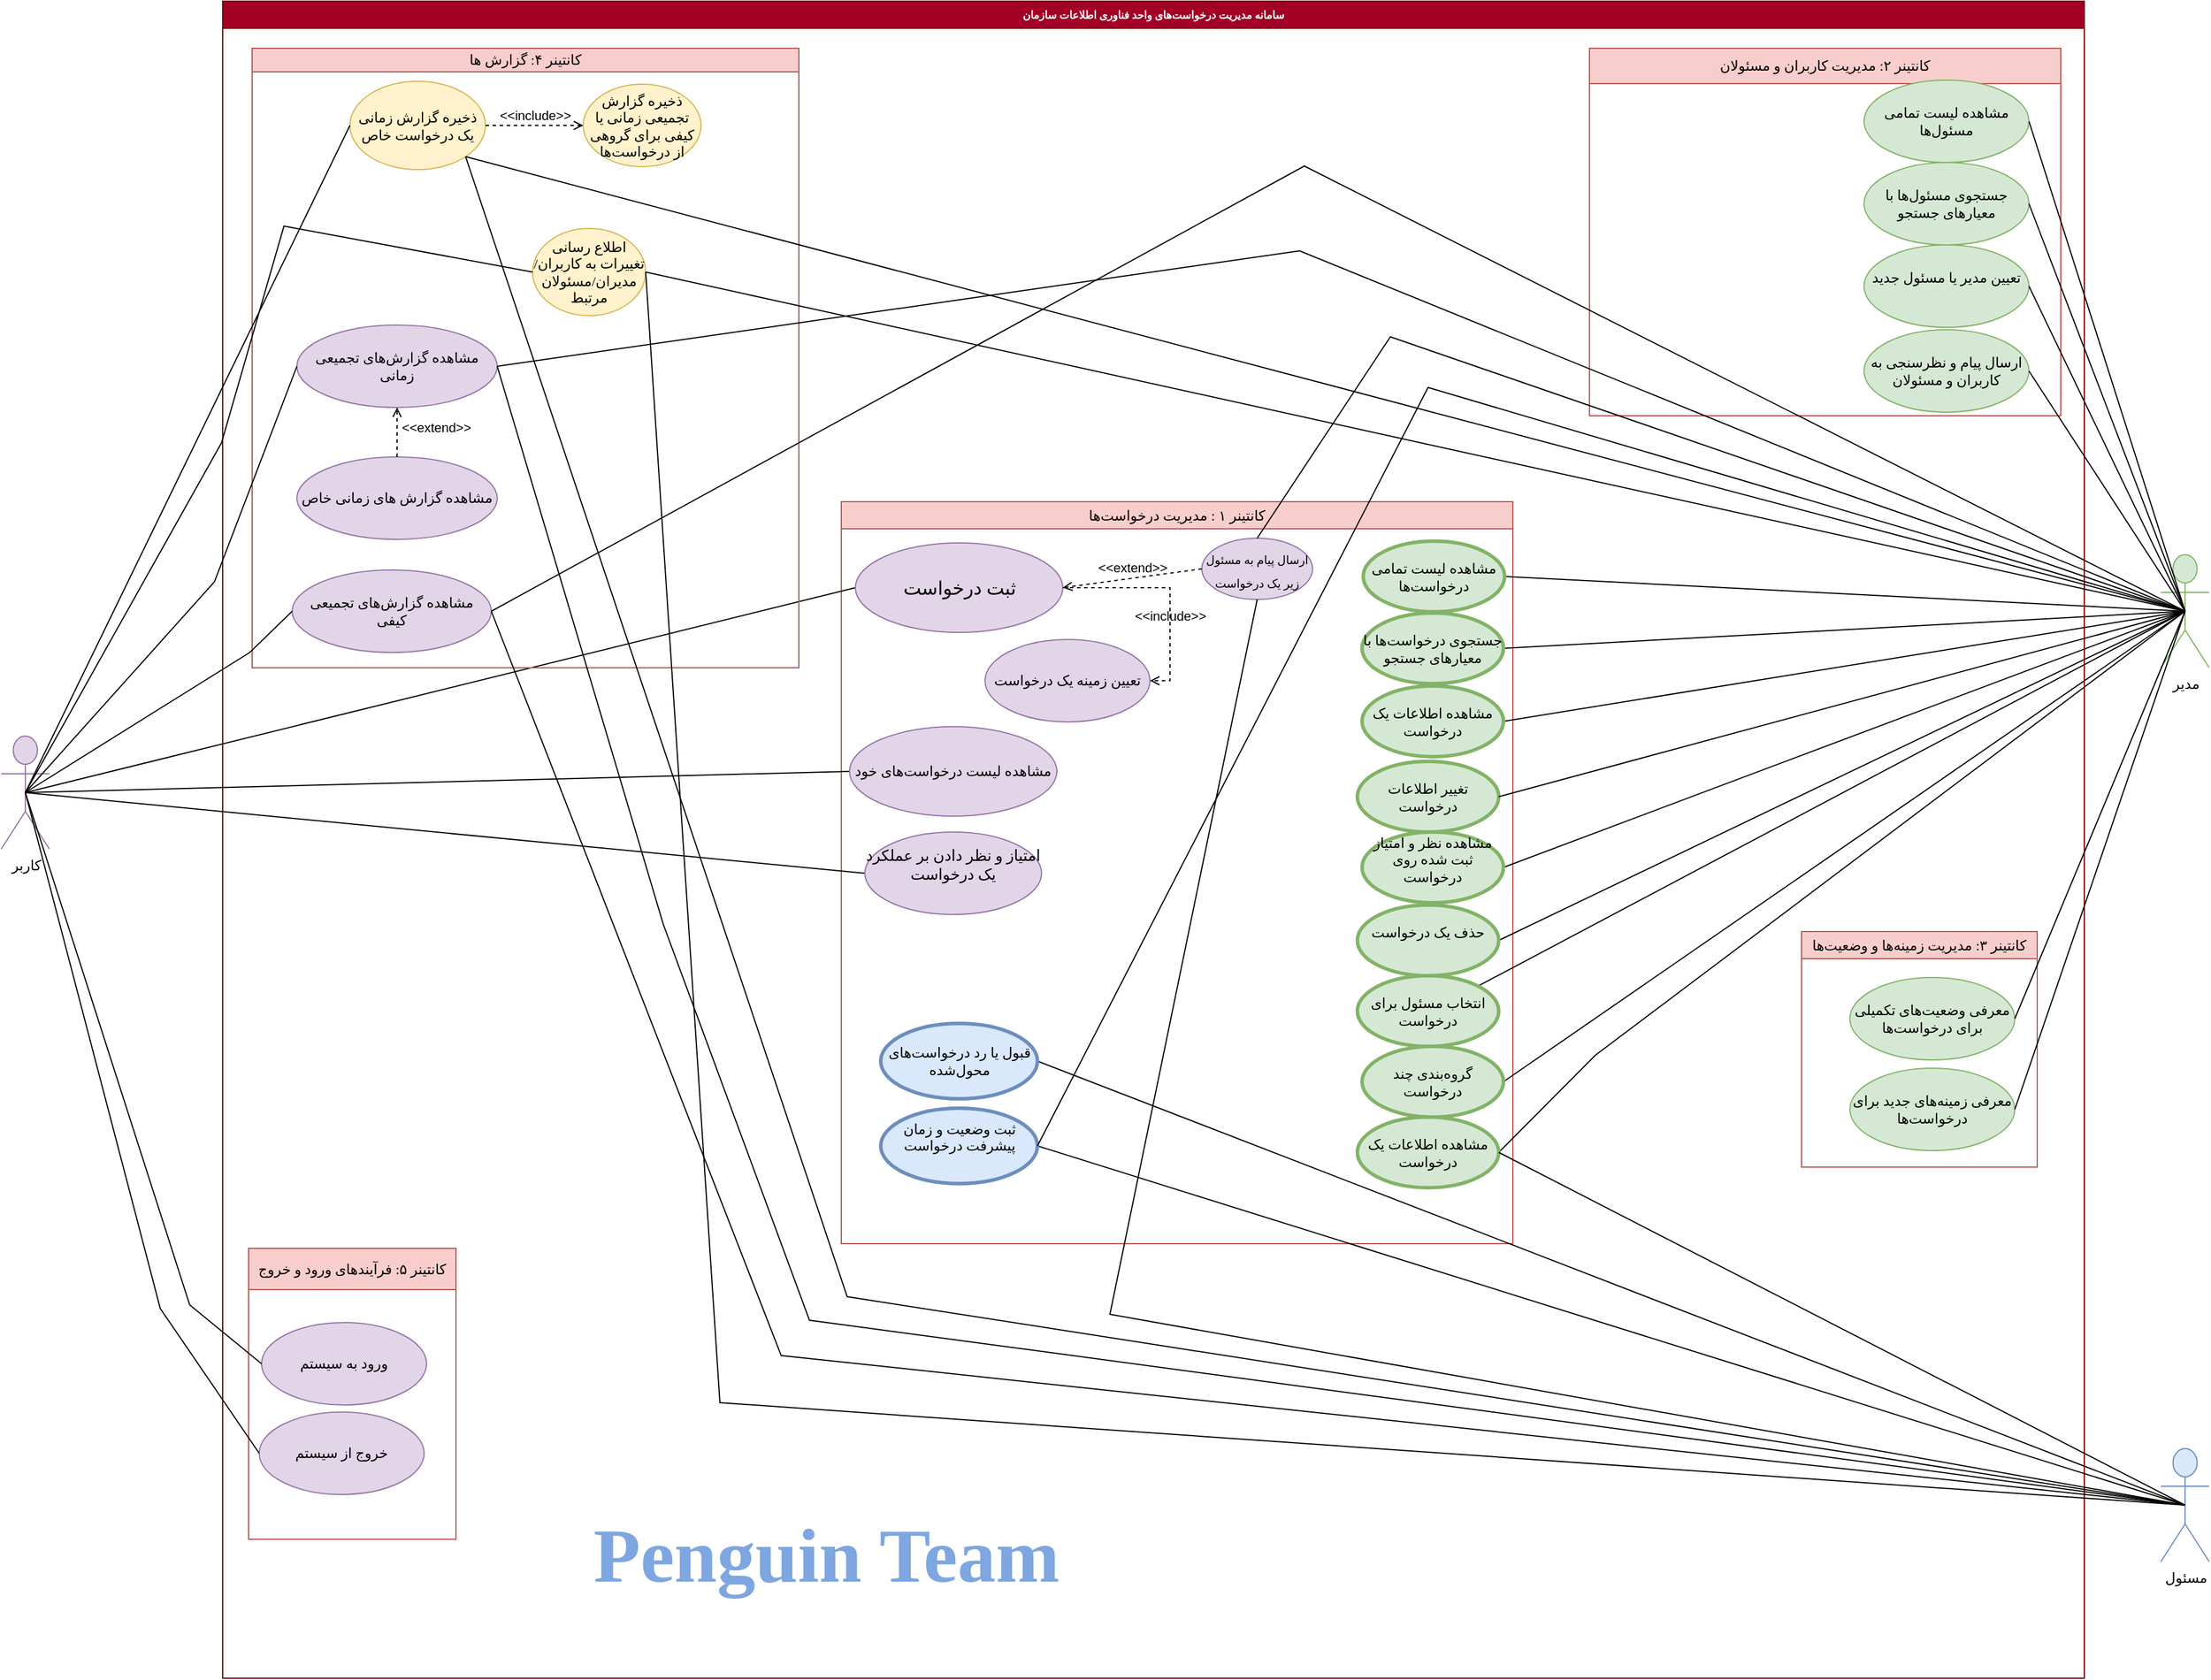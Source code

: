 <mxfile version="24.9.1">
  <diagram name="Page-1" id="YjKVMhoULXawHLazjAnC">
    <mxGraphModel dx="4349" dy="2910" grid="0" gridSize="10" guides="1" tooltips="1" connect="1" arrows="1" fold="1" page="1" pageScale="1" pageWidth="1169" pageHeight="827" background="#ffffff" math="0" shadow="0">
      <root>
        <mxCell id="0" />
        <mxCell id="1" parent="0" />
        <mxCell id="zah0DvyjTj_PatihBUiB-3" value="مدیر" style="shape=umlActor;verticalLabelPosition=bottom;verticalAlign=top;html=1;outlineConnect=0;fillColor=#d5e8d4;strokeColor=#82b366;fontFamily=Vazirmatn;fontSource=https%3A%2F%2Ffonts.googleapis.com%2Fcss%3Ffamily%3DVazirmatn;fontStyle=0" parent="1" vertex="1">
          <mxGeometry x="1532" y="-250" width="41" height="96" as="geometry" />
        </mxCell>
        <mxCell id="zah0DvyjTj_PatihBUiB-4" value="کاربر" style="shape=umlActor;verticalLabelPosition=bottom;verticalAlign=top;html=1;outlineConnect=0;fillColor=#e1d5e7;strokeColor=#9673a6;fontFamily=Vazirmatn;fontSource=https%3A%2F%2Ffonts.googleapis.com%2Fcss%3Ffamily%3DVazirmatn;fontStyle=0" parent="1" vertex="1">
          <mxGeometry x="-301" y="-96" width="41" height="96" as="geometry" />
        </mxCell>
        <mxCell id="zah0DvyjTj_PatihBUiB-5" value="مسئول" style="shape=umlActor;verticalLabelPosition=bottom;verticalAlign=top;html=1;outlineConnect=0;fillColor=#dae8fc;strokeColor=#6c8ebf;fontFamily=Vazirmatn;fontSource=https%3A%2F%2Ffonts.googleapis.com%2Fcss%3Ffamily%3DVazirmatn;fontStyle=0" parent="1" vertex="1">
          <mxGeometry x="1532" y="509" width="41" height="96" as="geometry" />
        </mxCell>
        <mxCell id="zah0DvyjTj_PatihBUiB-8" value="&lt;font data-font-src=&quot;https://fonts.googleapis.com/css?family=Vazirmatn&quot;&gt;کانتینر ۱ : مدیریت درخواست‌ها&lt;br&gt;&lt;/font&gt;" style="swimlane;whiteSpace=wrap;html=1;glass=0;fillColor=#f8cecc;strokeColor=#b85450;fontFamily=Vazirmatn;fontSource=https%3A%2F%2Ffonts.googleapis.com%2Fcss%3Ffamily%3DVazirmatn;fontStyle=0" parent="1" vertex="1">
          <mxGeometry x="412" y="-295" width="570" height="630" as="geometry" />
        </mxCell>
        <mxCell id="zah0DvyjTj_PatihBUiB-32" value="" style="edgeStyle=none;html=1;endArrow=none;verticalAlign=bottom;rounded=0;entryX=0.5;entryY=0.5;entryDx=0;entryDy=0;entryPerimeter=0;exitX=1;exitY=0.5;exitDx=0;exitDy=0;fontFamily=Vazirmatn;fontSource=https%3A%2F%2Ffonts.googleapis.com%2Fcss%3Ffamily%3DVazirmatn;fontStyle=0" parent="1" source="zah0DvyjTj_PatihBUiB-21" target="zah0DvyjTj_PatihBUiB-3" edge="1">
          <mxGeometry width="160" relative="1" as="geometry">
            <mxPoint x="972" y="-135" as="sourcePoint" />
            <mxPoint x="1112" y="-155" as="targetPoint" />
          </mxGeometry>
        </mxCell>
        <mxCell id="zah0DvyjTj_PatihBUiB-34" value="" style="edgeStyle=none;html=1;endArrow=none;verticalAlign=bottom;rounded=0;exitX=1;exitY=0.5;exitDx=0;exitDy=0;entryX=0.5;entryY=0.5;entryDx=0;entryDy=0;entryPerimeter=0;fontFamily=Vazirmatn;fontSource=https%3A%2F%2Ffonts.googleapis.com%2Fcss%3Ffamily%3DVazirmatn;fontStyle=0" parent="1" source="zah0DvyjTj_PatihBUiB-23" target="zah0DvyjTj_PatihBUiB-3" edge="1">
          <mxGeometry width="160" relative="1" as="geometry">
            <mxPoint x="942" y="14.41" as="sourcePoint" />
            <mxPoint x="1082" y="14" as="targetPoint" />
          </mxGeometry>
        </mxCell>
        <mxCell id="zah0DvyjTj_PatihBUiB-35" value="" style="edgeStyle=none;html=1;endArrow=none;verticalAlign=bottom;rounded=0;entryX=0.5;entryY=0.5;entryDx=0;entryDy=0;entryPerimeter=0;exitX=1;exitY=0;exitDx=0;exitDy=0;fontFamily=Vazirmatn;fontSource=https%3A%2F%2Ffonts.googleapis.com%2Fcss%3Ffamily%3DVazirmatn;fontStyle=0" parent="1" source="zah0DvyjTj_PatihBUiB-18" target="zah0DvyjTj_PatihBUiB-3" edge="1">
          <mxGeometry width="160" relative="1" as="geometry">
            <mxPoint x="912" y="65" as="sourcePoint" />
            <mxPoint x="1072" y="65" as="targetPoint" />
          </mxGeometry>
        </mxCell>
        <mxCell id="zah0DvyjTj_PatihBUiB-36" value="" style="edgeStyle=none;html=1;endArrow=none;verticalAlign=bottom;rounded=0;exitX=0.5;exitY=0.5;exitDx=0;exitDy=0;exitPerimeter=0;entryX=0;entryY=0.5;entryDx=0;entryDy=0;fontFamily=Vazirmatn;fontSource=https%3A%2F%2Ffonts.googleapis.com%2Fcss%3Ffamily%3DVazirmatn;fontStyle=0" parent="1" source="zah0DvyjTj_PatihBUiB-4" target="zah0DvyjTj_PatihBUiB-10" edge="1">
          <mxGeometry width="160" relative="1" as="geometry">
            <mxPoint x="272" y="75" as="sourcePoint" />
            <mxPoint x="442" y="-195" as="targetPoint" />
          </mxGeometry>
        </mxCell>
        <mxCell id="zah0DvyjTj_PatihBUiB-37" value="" style="edgeStyle=none;html=1;endArrow=none;verticalAlign=bottom;rounded=0;exitX=0.5;exitY=0.5;exitDx=0;exitDy=0;exitPerimeter=0;entryX=0;entryY=0.5;entryDx=0;entryDy=0;fontFamily=Vazirmatn;fontSource=https%3A%2F%2Ffonts.googleapis.com%2Fcss%3Ffamily%3DVazirmatn;fontStyle=0" parent="1" source="zah0DvyjTj_PatihBUiB-4" target="zah0DvyjTj_PatihBUiB-15" edge="1">
          <mxGeometry width="160" relative="1" as="geometry">
            <mxPoint x="272" y="85" as="sourcePoint" />
            <mxPoint x="442" y="-115" as="targetPoint" />
          </mxGeometry>
        </mxCell>
        <mxCell id="zah0DvyjTj_PatihBUiB-41" value="" style="edgeStyle=none;html=1;endArrow=none;verticalAlign=bottom;rounded=0;entryX=0.5;entryY=0.5;entryDx=0;entryDy=0;entryPerimeter=0;fontFamily=Vazirmatn;fontSource=https%3A%2F%2Ffonts.googleapis.com%2Fcss%3Ffamily%3DVazirmatn;fontStyle=0;exitX=1;exitY=0.5;exitDx=0;exitDy=0;" parent="1" source="zah0DvyjTj_PatihBUiB-30" target="zah0DvyjTj_PatihBUiB-5" edge="1">
          <mxGeometry width="160" relative="1" as="geometry">
            <mxPoint x="922" y="325" as="sourcePoint" />
            <mxPoint x="1062" y="305" as="targetPoint" />
          </mxGeometry>
        </mxCell>
        <mxCell id="zah0DvyjTj_PatihBUiB-40" value="" style="edgeStyle=none;html=1;endArrow=none;verticalAlign=bottom;rounded=0;exitX=0.5;exitY=0.5;exitDx=0;exitDy=0;exitPerimeter=0;entryX=0;entryY=0.5;entryDx=0;entryDy=0;fontFamily=Vazirmatn;fontSource=https%3A%2F%2Ffonts.googleapis.com%2Fcss%3Ffamily%3DVazirmatn;fontStyle=0" parent="1" source="zah0DvyjTj_PatihBUiB-4" target="zah0DvyjTj_PatihBUiB-13" edge="1">
          <mxGeometry width="160" relative="1" as="geometry">
            <mxPoint x="372" y="155" as="sourcePoint" />
            <mxPoint x="532" y="155" as="targetPoint" />
          </mxGeometry>
        </mxCell>
        <mxCell id="zah0DvyjTj_PatihBUiB-43" value="" style="edgeStyle=none;html=1;endArrow=none;verticalAlign=bottom;rounded=0;exitX=1;exitY=0.5;exitDx=0;exitDy=0;entryX=0.5;entryY=0.5;entryDx=0;entryDy=0;entryPerimeter=0;fontFamily=Vazirmatn;fontSource=https%3A%2F%2Ffonts.googleapis.com%2Fcss%3Ffamily%3DVazirmatn;fontStyle=0" parent="1" source="zah0DvyjTj_PatihBUiB-25" target="zah0DvyjTj_PatihBUiB-3" edge="1">
          <mxGeometry width="160" relative="1" as="geometry">
            <mxPoint x="972" y="-245" as="sourcePoint" />
            <mxPoint x="1132" y="-245" as="targetPoint" />
          </mxGeometry>
        </mxCell>
        <mxCell id="zah0DvyjTj_PatihBUiB-44" value="" style="edgeStyle=none;html=1;endArrow=none;verticalAlign=bottom;rounded=0;entryX=0.5;entryY=0.5;entryDx=0;entryDy=0;entryPerimeter=0;exitX=1;exitY=0.5;exitDx=0;exitDy=0;fontFamily=Vazirmatn;fontSource=https%3A%2F%2Ffonts.googleapis.com%2Fcss%3Ffamily%3DVazirmatn;fontStyle=0" parent="1" source="zah0DvyjTj_PatihBUiB-19" target="zah0DvyjTj_PatihBUiB-3" edge="1">
          <mxGeometry width="160" relative="1" as="geometry">
            <mxPoint x="962" y="95" as="sourcePoint" />
            <mxPoint x="1052" y="35" as="targetPoint" />
          </mxGeometry>
        </mxCell>
        <mxCell id="zah0DvyjTj_PatihBUiB-46" value="" style="edgeStyle=none;html=1;endArrow=none;verticalAlign=bottom;rounded=0;entryX=0.5;entryY=0.5;entryDx=0;entryDy=0;entryPerimeter=0;exitX=1;exitY=0.5;exitDx=0;exitDy=0;fontFamily=Vazirmatn;fontSource=https%3A%2F%2Ffonts.googleapis.com%2Fcss%3Ffamily%3DVazirmatn;fontStyle=0" parent="1" source="zah0DvyjTj_PatihBUiB-26" target="zah0DvyjTj_PatihBUiB-3" edge="1">
          <mxGeometry width="160" relative="1" as="geometry">
            <mxPoint x="972" y="-215" as="sourcePoint" />
            <mxPoint x="1082" y="15" as="targetPoint" />
          </mxGeometry>
        </mxCell>
        <mxCell id="zah0DvyjTj_PatihBUiB-42" value="" style="edgeStyle=none;html=1;endArrow=none;verticalAlign=bottom;rounded=0;entryX=0.5;entryY=0.5;entryDx=0;entryDy=0;entryPerimeter=0;exitX=1;exitY=0.5;exitDx=0;exitDy=0;fontFamily=Vazirmatn;fontSource=https%3A%2F%2Ffonts.googleapis.com%2Fcss%3Ffamily%3DVazirmatn;fontStyle=0" parent="1" source="zah0DvyjTj_PatihBUiB-31" target="zah0DvyjTj_PatihBUiB-5" edge="1">
          <mxGeometry width="160" relative="1" as="geometry">
            <mxPoint x="922" y="255" as="sourcePoint" />
            <mxPoint x="1042" y="255.257" as="targetPoint" />
            <Array as="points" />
          </mxGeometry>
        </mxCell>
        <mxCell id="zah0DvyjTj_PatihBUiB-45" value="" style="edgeStyle=none;html=1;endArrow=none;verticalAlign=bottom;rounded=0;entryX=0.5;entryY=0.5;entryDx=0;entryDy=0;entryPerimeter=0;exitX=1;exitY=0.5;exitDx=0;exitDy=0;fontFamily=Vazirmatn;fontSource=https%3A%2F%2Ffonts.googleapis.com%2Fcss%3Ffamily%3DVazirmatn;fontStyle=0" parent="1" source="zah0DvyjTj_PatihBUiB-20" target="zah0DvyjTj_PatihBUiB-3" edge="1">
          <mxGeometry width="160" relative="1" as="geometry">
            <mxPoint x="972" y="-15" as="sourcePoint" />
            <mxPoint x="1102" y="-15" as="targetPoint" />
          </mxGeometry>
        </mxCell>
        <mxCell id="zah0DvyjTj_PatihBUiB-47" value="" style="edgeStyle=none;html=1;endArrow=none;verticalAlign=bottom;rounded=0;entryX=0.5;entryY=0.5;entryDx=0;entryDy=0;entryPerimeter=0;exitX=1;exitY=0.5;exitDx=0;exitDy=0;fontFamily=Vazirmatn;fontSource=https%3A%2F%2Ffonts.googleapis.com%2Fcss%3Ffamily%3DVazirmatn;fontStyle=0" parent="1" source="zah0DvyjTj_PatihBUiB-22" target="zah0DvyjTj_PatihBUiB-3" edge="1">
          <mxGeometry width="160" relative="1" as="geometry">
            <mxPoint x="969" y="190" as="sourcePoint" />
            <mxPoint x="1222" y="75" as="targetPoint" />
            <Array as="points">
              <mxPoint x="1052" y="175" />
            </Array>
          </mxGeometry>
        </mxCell>
        <mxCell id="zah0DvyjTj_PatihBUiB-49" value="&lt;b&gt;سامانه مدیریت درخواست‌های واحد فناوری اطلاعات سازمان&lt;br&gt;&lt;/b&gt;" style="swimlane;whiteSpace=wrap;html=1;fillColor=#a20025;strokeColor=#6F0000;swimlaneFillColor=none;fontColor=#ffffff;fontFamily=Vazirmatn;fontSource=https%3A%2F%2Ffonts.googleapis.com%2Fcss%3Ffamily%3DVazirmatn;fontStyle=0;fontSize=9;startSize=23;" parent="1" vertex="1">
          <mxGeometry x="-113" y="-720" width="1580" height="1424" as="geometry" />
        </mxCell>
        <mxCell id="zah0DvyjTj_PatihBUiB-30" value="&#xa;ثبت وضعیت و زمان پیشرفت درخواست&#xa;&#xa;" style="shape=ellipse;html=1;strokeWidth=3;fontStyle=0;whiteSpace=wrap;align=center;perimeter=ellipsePerimeter;fillColor=#dae8fc;strokeColor=#6c8ebf;fontFamily=Vazirmatn;fontSource=https%3A%2F%2Ffonts.googleapis.com%2Fcss%3Ffamily%3DVazirmatn;" parent="zah0DvyjTj_PatihBUiB-49" vertex="1">
          <mxGeometry x="558.5" y="940" width="133" height="64" as="geometry" />
        </mxCell>
        <mxCell id="zah0DvyjTj_PatihBUiB-31" value="&lt;br&gt;قبول یا رد درخواست‌های محول‌شده&lt;div&gt;&lt;br/&gt;&lt;/div&gt;" style="shape=ellipse;html=1;strokeWidth=3;fontStyle=0;whiteSpace=wrap;align=center;perimeter=ellipsePerimeter;fillColor=#dae8fc;strokeColor=#6c8ebf;fontFamily=Vazirmatn;fontSource=https%3A%2F%2Ffonts.googleapis.com%2Fcss%3Ffamily%3DVazirmatn;" parent="zah0DvyjTj_PatihBUiB-49" vertex="1">
          <mxGeometry x="558.5" y="868" width="133" height="64" as="geometry" />
        </mxCell>
        <mxCell id="zah0DvyjTj_PatihBUiB-53" value="کانتینر ۲: مدیریت کاربران و مسئولان" style="swimlane;whiteSpace=wrap;html=1;startSize=30;fillColor=#f8cecc;strokeColor=#b85450;fontFamily=Vazirmatn;fontSource=https%3A%2F%2Ffonts.googleapis.com%2Fcss%3Ffamily%3DVazirmatn;fontStyle=0" parent="zah0DvyjTj_PatihBUiB-49" vertex="1">
          <mxGeometry x="1160" y="40" width="400" height="312" as="geometry">
            <mxRectangle x="1160" y="40" width="71" height="30" as="alternateBounds" />
          </mxGeometry>
        </mxCell>
        <mxCell id="zah0DvyjTj_PatihBUiB-57" value="&lt;br&gt;مشاهده لیست تمامی مسئول‌ها&lt;div&gt;&lt;br/&gt;&lt;/div&gt;" style="ellipse;whiteSpace=wrap;html=1;fillColor=#d5e8d4;strokeColor=#82b366;fontFamily=Vazirmatn;fontSource=https%3A%2F%2Ffonts.googleapis.com%2Fcss%3Ffamily%3DVazirmatn;fontStyle=0" parent="zah0DvyjTj_PatihBUiB-53" vertex="1">
          <mxGeometry x="233" y="27" width="140" height="70" as="geometry" />
        </mxCell>
        <mxCell id="zah0DvyjTj_PatihBUiB-56" value="&lt;br&gt;جستجوی مسئول‌ها با معیارهای جستجو&lt;div&gt;&lt;br/&gt;&lt;/div&gt;" style="ellipse;whiteSpace=wrap;html=1;fillColor=#d5e8d4;strokeColor=#82b366;fontFamily=Vazirmatn;fontSource=https%3A%2F%2Ffonts.googleapis.com%2Fcss%3Ffamily%3DVazirmatn;fontStyle=0" parent="zah0DvyjTj_PatihBUiB-53" vertex="1">
          <mxGeometry x="233" y="97" width="140" height="70" as="geometry" />
        </mxCell>
        <mxCell id="zah0DvyjTj_PatihBUiB-55" value="&#xa;تعیین مدیر یا مسئول جدید&#xa;&#xa;" style="ellipse;whiteSpace=wrap;html=1;fillColor=#d5e8d4;strokeColor=#82b366;fontFamily=Vazirmatn;fontSource=https%3A%2F%2Ffonts.googleapis.com%2Fcss%3Ffamily%3DVazirmatn;fontStyle=0" parent="zah0DvyjTj_PatihBUiB-53" vertex="1">
          <mxGeometry x="233" y="167" width="140" height="70" as="geometry" />
        </mxCell>
        <mxCell id="zah0DvyjTj_PatihBUiB-54" value="&lt;br&gt;ارسال پیام و نظرسنجی به کاربران و مسئولان&lt;div&gt;&lt;br/&gt;&lt;/div&gt;" style="ellipse;whiteSpace=wrap;html=1;fillColor=#d5e8d4;strokeColor=#82b366;fontFamily=Vazirmatn;fontSource=https%3A%2F%2Ffonts.googleapis.com%2Fcss%3Ffamily%3DVazirmatn;fontStyle=0" parent="zah0DvyjTj_PatihBUiB-53" vertex="1">
          <mxGeometry x="233" y="239" width="140" height="70" as="geometry" />
        </mxCell>
        <mxCell id="zah0DvyjTj_PatihBUiB-64" value="کانتینر ۳: مدیریت زمینه‌ها و وضعیت‌ها" style="swimlane;whiteSpace=wrap;html=1;fillColor=#f8cecc;strokeColor=#b85450;fontFamily=Vazirmatn;fontSource=https%3A%2F%2Ffonts.googleapis.com%2Fcss%3Ffamily%3DVazirmatn;fontStyle=0" parent="zah0DvyjTj_PatihBUiB-49" vertex="1">
          <mxGeometry x="1340" y="790.0" width="200" height="200" as="geometry" />
        </mxCell>
        <mxCell id="zah0DvyjTj_PatihBUiB-66" value="&lt;br&gt;معرفی وضعیت‌های تکمیلی برای درخواست‌ها&lt;div&gt;&lt;br/&gt;&lt;/div&gt;" style="ellipse;whiteSpace=wrap;html=1;fillColor=#d5e8d4;strokeColor=#82b366;fontFamily=Vazirmatn;fontSource=https%3A%2F%2Ffonts.googleapis.com%2Fcss%3Ffamily%3DVazirmatn;fontStyle=0" parent="zah0DvyjTj_PatihBUiB-64" vertex="1">
          <mxGeometry x="41" y="39.0" width="140" height="70" as="geometry" />
        </mxCell>
        <mxCell id="zah0DvyjTj_PatihBUiB-65" value="&lt;br&gt;معرفی زمینه‌های جدید برای درخواست‌ها&lt;div&gt;&lt;br/&gt;&lt;/div&gt;" style="ellipse;whiteSpace=wrap;html=1;fillColor=#d5e8d4;strokeColor=#82b366;fontFamily=Vazirmatn;fontSource=https%3A%2F%2Ffonts.googleapis.com%2Fcss%3Ffamily%3DVazirmatn;fontStyle=0" parent="zah0DvyjTj_PatihBUiB-64" vertex="1">
          <mxGeometry x="41" y="116.0" width="140" height="70" as="geometry" />
        </mxCell>
        <mxCell id="zah0DvyjTj_PatihBUiB-68" value="کانتینر ۴: گزارش ها" style="swimlane;whiteSpace=wrap;html=1;fillColor=#f8cecc;strokeColor=#b85450;startSize=20;fontFamily=Vazirmatn;fontSource=https%3A%2F%2Ffonts.googleapis.com%2Fcss%3Ffamily%3DVazirmatn;fontStyle=0" parent="zah0DvyjTj_PatihBUiB-49" vertex="1">
          <mxGeometry x="25" y="40" width="464" height="526" as="geometry" />
        </mxCell>
        <mxCell id="zah0DvyjTj_PatihBUiB-71" value="&lt;font data-font-src=&quot;https://fonts.googleapis.com/css?family=Vazirmatn&quot;&gt;&lt;br&gt;ذخیره گزارش زمانی یک درخواست خاص&lt;br&gt;&lt;br&gt;&lt;/font&gt;" style="ellipse;whiteSpace=wrap;html=1;fontFamily=Vazirmatn;fontSource=https%3A%2F%2Ffonts.googleapis.com%2Fcss%3Ffamily%3DVazirmatn;fontStyle=0;fillColor=#fff2cc;strokeColor=#d6b656;" parent="zah0DvyjTj_PatihBUiB-68" vertex="1">
          <mxGeometry x="83" y="28" width="115" height="75" as="geometry" />
        </mxCell>
        <mxCell id="zah0DvyjTj_PatihBUiB-70" value="&lt;font data-font-src=&quot;https://fonts.googleapis.com/css?family=Vazirmatn&quot;&gt;&lt;br&gt;ذخیره گزارش تجمیعی زمانی یا کیفی برای گروهی از درخواست‌ها&lt;/font&gt;&lt;div&gt;&lt;font data-font-src=&quot;https://fonts.googleapis.com/css?family=Vazirmatn&quot;&gt;&lt;br&gt;&lt;/font&gt;&lt;/div&gt;" style="ellipse;whiteSpace=wrap;html=1;fontFamily=Vazirmatn;fontSource=https%3A%2F%2Ffonts.googleapis.com%2Fcss%3Ffamily%3DVazirmatn;fontStyle=0;fillColor=#fff2cc;strokeColor=#d6b656;" parent="zah0DvyjTj_PatihBUiB-68" vertex="1">
          <mxGeometry x="281" y="30.5" width="100" height="70" as="geometry" />
        </mxCell>
        <mxCell id="zah0DvyjTj_PatihBUiB-69" value="&lt;font data-font-src=&quot;https://fonts.googleapis.com/css?family=Vazirmatn&quot;&gt;&lt;br&gt;اطلاع رسانی تغییرات به کاربران/مدیران/مسئولان مرتبط&lt;/font&gt;&lt;div&gt;&lt;font data-font-src=&quot;https://fonts.googleapis.com/css?family=Vazirmatn&quot;&gt;&lt;br&gt;&lt;/font&gt;&lt;/div&gt;" style="ellipse;whiteSpace=wrap;html=1;fontFamily=Vazirmatn;fontSource=https%3A%2F%2Ffonts.googleapis.com%2Fcss%3Ffamily%3DVazirmatn;fontStyle=0;fillColor=#fff2cc;strokeColor=#d6b656;" parent="zah0DvyjTj_PatihBUiB-68" vertex="1">
          <mxGeometry x="238" y="153" width="96" height="74" as="geometry" />
        </mxCell>
        <mxCell id="zah0DvyjTj_PatihBUiB-82" value="&lt;font data-font-src=&quot;https://fonts.googleapis.com/css?family=Vazirmatn&quot;&gt;&lt;br&gt;مشاهده گزارش‌های تجمیعی زمانی&lt;br&gt;&lt;br&gt;&lt;/font&gt;" style="ellipse;whiteSpace=wrap;html=1;fillColor=#e1d5e7;strokeColor=#9673a6;fontFamily=Vazirmatn;fontSource=https%3A%2F%2Ffonts.googleapis.com%2Fcss%3Ffamily%3DVazirmatn;fontStyle=0" parent="zah0DvyjTj_PatihBUiB-68" vertex="1">
          <mxGeometry x="38" y="235" width="170" height="70" as="geometry" />
        </mxCell>
        <mxCell id="zah0DvyjTj_PatihBUiB-83" value="&lt;font data-font-src=&quot;https://fonts.googleapis.com/css?family=Vazirmatn&quot;&gt;&lt;br&gt;مشاهده گزارش‌های تجمیعی کیفی&lt;br&gt;&lt;br&gt;&lt;/font&gt;" style="ellipse;whiteSpace=wrap;html=1;fillColor=#e1d5e7;strokeColor=#9673a6;fontFamily=Vazirmatn;fontSource=https%3A%2F%2Ffonts.googleapis.com%2Fcss%3Ffamily%3DVazirmatn;fontStyle=0" parent="zah0DvyjTj_PatihBUiB-68" vertex="1">
          <mxGeometry x="34" y="443" width="169" height="70" as="geometry" />
        </mxCell>
        <mxCell id="LRsmdhUPzwPSaNVuB1P2-25" value="مشاهده گزارش های زمانی خاص" style="ellipse;whiteSpace=wrap;html=1;fillColor=#e1d5e7;strokeColor=#9673a6;fontFamily=Vazirmatn;fontSource=https%3A%2F%2Ffonts.googleapis.com%2Fcss%3Ffamily%3DVazirmatn;fontStyle=0" parent="zah0DvyjTj_PatihBUiB-68" vertex="1">
          <mxGeometry x="38" y="347" width="170" height="70" as="geometry" />
        </mxCell>
        <mxCell id="LRsmdhUPzwPSaNVuB1P2-27" value="&amp;lt;&amp;lt;extend&amp;gt;&amp;gt;" style="html=1;verticalAlign=bottom;labelBackgroundColor=none;endArrow=open;endFill=0;dashed=1;rounded=0;exitX=0.5;exitY=0;exitDx=0;exitDy=0;entryX=0.5;entryY=1;entryDx=0;entryDy=0;" parent="zah0DvyjTj_PatihBUiB-68" source="LRsmdhUPzwPSaNVuB1P2-25" target="zah0DvyjTj_PatihBUiB-82" edge="1">
          <mxGeometry x="-0.238" y="-33" width="160" relative="1" as="geometry">
            <mxPoint x="156" y="294" as="sourcePoint" />
            <mxPoint x="316" y="294" as="targetPoint" />
            <mxPoint as="offset" />
          </mxGeometry>
        </mxCell>
        <mxCell id="F8Tsj7EhNE39nNFiq52S-1" value="&amp;lt;&amp;lt;include&amp;gt;&amp;gt;" style="html=1;verticalAlign=bottom;labelBackgroundColor=none;endArrow=open;endFill=0;dashed=1;rounded=0;exitX=1;exitY=0.5;exitDx=0;exitDy=0;entryX=0;entryY=0.5;entryDx=0;entryDy=0;" edge="1" parent="zah0DvyjTj_PatihBUiB-68" source="zah0DvyjTj_PatihBUiB-71" target="zah0DvyjTj_PatihBUiB-70">
          <mxGeometry width="160" relative="1" as="geometry">
            <mxPoint x="227" y="344" as="sourcePoint" />
            <mxPoint x="387" y="344" as="targetPoint" />
          </mxGeometry>
        </mxCell>
        <mxCell id="zah0DvyjTj_PatihBUiB-87" value="&lt;font data-font-src=&quot;https://fonts.googleapis.com/css?family=Vazirmatn&quot;&gt;&lt;br&gt;کانتینر ۵: فرآیندهای ورود و خروج&lt;br&gt;&lt;br&gt;&lt;/font&gt;" style="swimlane;whiteSpace=wrap;html=1;fillColor=#f8cecc;strokeColor=#b85450;startSize=35;fontFamily=Vazirmatn;fontSource=https%3A%2F%2Ffonts.googleapis.com%2Fcss%3Ffamily%3DVazirmatn;fontStyle=0" parent="zah0DvyjTj_PatihBUiB-49" vertex="1">
          <mxGeometry x="22" y="1059" width="176" height="247" as="geometry" />
        </mxCell>
        <mxCell id="zah0DvyjTj_PatihBUiB-90" value="ورود به سیستم" style="ellipse;whiteSpace=wrap;html=1;fillColor=#e1d5e7;strokeColor=#9673a6;fontFamily=Vazirmatn;fontSource=https%3A%2F%2Ffonts.googleapis.com%2Fcss%3Ffamily%3DVazirmatn;fontStyle=0" parent="zah0DvyjTj_PatihBUiB-87" vertex="1">
          <mxGeometry x="11" y="63" width="140" height="70" as="geometry" />
        </mxCell>
        <mxCell id="zah0DvyjTj_PatihBUiB-89" value="خروج از سیستم" style="ellipse;whiteSpace=wrap;html=1;fillColor=#e1d5e7;strokeColor=#9673a6;fontFamily=Vazirmatn;fontSource=https%3A%2F%2Ffonts.googleapis.com%2Fcss%3Ffamily%3DVazirmatn;fontStyle=0" parent="zah0DvyjTj_PatihBUiB-87" vertex="1">
          <mxGeometry x="9" y="139" width="140" height="70" as="geometry" />
        </mxCell>
        <mxCell id="zah0DvyjTj_PatihBUiB-10" value="&lt;font data-font-src=&quot;https://fonts.googleapis.com/css?family=Vazirmatn&quot;&gt;ثبت درخواست&lt;/font&gt;" style="ellipse;html=1;labelBackgroundColor=none;fontSize=16;fontStyle=0;fillColor=#e1d5e7;strokeColor=#9673a6;fontFamily=Vazirmatn;fontSource=https%3A%2F%2Ffonts.googleapis.com%2Fcss%3Ffamily%3DVazirmatn;" parent="zah0DvyjTj_PatihBUiB-49" vertex="1">
          <mxGeometry x="537" y="460" width="176" height="76" as="geometry" />
        </mxCell>
        <mxCell id="zah0DvyjTj_PatihBUiB-15" value="&lt;font data-font-src=&quot;https://fonts.googleapis.com/css?family=Vazirmatn&quot;&gt;مشاهده لیست درخواست‌های خود&lt;/font&gt;" style="ellipse;whiteSpace=wrap;html=1;fontStyle=0;fillColor=#e1d5e7;strokeColor=#9673a6;fontFamily=Vazirmatn;fontSource=https%3A%2F%2Ffonts.googleapis.com%2Fcss%3Ffamily%3DVazirmatn;" parent="zah0DvyjTj_PatihBUiB-49" vertex="1">
          <mxGeometry x="532" y="616" width="176" height="76" as="geometry" />
        </mxCell>
        <mxCell id="zah0DvyjTj_PatihBUiB-13" value="&#xa;امتیاز و نظر دادن بر عملکرد یک درخواست&#xa;&#xa;" style="ellipse;whiteSpace=wrap;html=1;fontStyle=0;fontSize=13;fillColor=#e1d5e7;strokeColor=#9673a6;fontFamily=Vazirmatn;fontSource=https%3A%2F%2Ffonts.googleapis.com%2Fcss%3Ffamily%3DVazirmatn;" parent="zah0DvyjTj_PatihBUiB-49" vertex="1">
          <mxGeometry x="545" y="705.5" width="150" height="70" as="geometry" />
        </mxCell>
        <mxCell id="zah0DvyjTj_PatihBUiB-14" value="&lt;font style=&quot;font-size: 10px;&quot; data-font-src=&quot;https://fonts.googleapis.com/css?family=Vazirmatn&quot;&gt;ارسال پیام به مسئول زیر یک درخواست&lt;/font&gt;" style="ellipse;whiteSpace=wrap;html=1;fontStyle=0;fontSize=16;fillColor=#e1d5e7;strokeColor=#9673a6;fontFamily=Vazirmatn;fontSource=https%3A%2F%2Ffonts.googleapis.com%2Fcss%3Ffamily%3DVazirmatn;" parent="zah0DvyjTj_PatihBUiB-49" vertex="1">
          <mxGeometry x="831" y="456" width="94" height="52" as="geometry" />
        </mxCell>
        <mxCell id="zah0DvyjTj_PatihBUiB-27" style="edgeStyle=orthogonalEdgeStyle;rounded=0;orthogonalLoop=1;jettySize=auto;html=1;exitX=0.5;exitY=1;exitDx=0;exitDy=0;fontFamily=Vazirmatn;fontSource=https%3A%2F%2Ffonts.googleapis.com%2Fcss%3Ffamily%3DVazirmatn;fontStyle=0" parent="zah0DvyjTj_PatihBUiB-49" source="zah0DvyjTj_PatihBUiB-24" target="zah0DvyjTj_PatihBUiB-24" edge="1">
          <mxGeometry relative="1" as="geometry" />
        </mxCell>
        <mxCell id="zah0DvyjTj_PatihBUiB-25" value="&lt;br&gt;جستجوی درخواست‌ها با معیارهای جستجو&lt;div&gt;&lt;br/&gt;&lt;/div&gt;" style="shape=ellipse;html=1;strokeWidth=3;fontStyle=0;whiteSpace=wrap;align=center;perimeter=ellipsePerimeter;fillColor=#d5e8d4;strokeColor=#82b366;fontFamily=Vazirmatn;fontSource=https%3A%2F%2Ffonts.googleapis.com%2Fcss%3Ffamily%3DVazirmatn;" parent="zah0DvyjTj_PatihBUiB-49" vertex="1">
          <mxGeometry x="967" y="519.5" width="120" height="60" as="geometry" />
        </mxCell>
        <mxCell id="zah0DvyjTj_PatihBUiB-26" value="&lt;br&gt;مشاهده لیست تمامی درخواست‌ها&lt;div&gt;&lt;br/&gt;&lt;/div&gt;" style="shape=ellipse;html=1;strokeWidth=3;fontStyle=0;whiteSpace=wrap;align=center;perimeter=ellipsePerimeter;fillColor=#d5e8d4;strokeColor=#82b366;fontFamily=Vazirmatn;fontSource=https%3A%2F%2Ffonts.googleapis.com%2Fcss%3Ffamily%3DVazirmatn;" parent="zah0DvyjTj_PatihBUiB-49" vertex="1">
          <mxGeometry x="968" y="458.5" width="120" height="60" as="geometry" />
        </mxCell>
        <mxCell id="zah0DvyjTj_PatihBUiB-21" value="&lt;br&gt;مشاهده اطلاعات یک درخواست&lt;div&gt;&lt;br/&gt;&lt;/div&gt;" style="shape=ellipse;html=1;strokeWidth=3;fontStyle=0;whiteSpace=wrap;align=center;perimeter=ellipsePerimeter;fillColor=#d5e8d4;strokeColor=#82b366;fontFamily=Vazirmatn;fontSource=https%3A%2F%2Ffonts.googleapis.com%2Fcss%3Ffamily%3DVazirmatn;" parent="zah0DvyjTj_PatihBUiB-49" vertex="1">
          <mxGeometry x="967" y="581.5" width="120" height="60" as="geometry" />
        </mxCell>
        <mxCell id="zah0DvyjTj_PatihBUiB-24" value="&lt;br&gt;تغییر اطلاعات درخواست&lt;div&gt;&lt;br/&gt;&lt;/div&gt;" style="shape=ellipse;html=1;strokeWidth=3;fontStyle=0;whiteSpace=wrap;align=center;perimeter=ellipsePerimeter;fillColor=#d5e8d4;strokeColor=#82b366;fontFamily=Vazirmatn;fontSource=https%3A%2F%2Ffonts.googleapis.com%2Fcss%3Ffamily%3DVazirmatn;" parent="zah0DvyjTj_PatihBUiB-49" vertex="1">
          <mxGeometry x="963" y="645.5" width="120" height="60" as="geometry" />
        </mxCell>
        <mxCell id="zah0DvyjTj_PatihBUiB-20" value="&#xa;مشاهده نظر و امتیاز ثبت شده روی درخواست&#xa;&#xa;" style="shape=ellipse;html=1;strokeWidth=3;fontStyle=0;whiteSpace=wrap;align=center;perimeter=ellipsePerimeter;fillColor=#d5e8d4;strokeColor=#82b366;fontFamily=Vazirmatn;fontSource=https%3A%2F%2Ffonts.googleapis.com%2Fcss%3Ffamily%3DVazirmatn;" parent="zah0DvyjTj_PatihBUiB-49" vertex="1">
          <mxGeometry x="967" y="705.5" width="120" height="60" as="geometry" />
        </mxCell>
        <mxCell id="zah0DvyjTj_PatihBUiB-23" value="&#xa;حذف یک درخواست&#xa;&#xa;" style="shape=ellipse;html=1;strokeWidth=3;fontStyle=0;whiteSpace=wrap;align=center;perimeter=ellipsePerimeter;fillColor=#d5e8d4;strokeColor=#82b366;fontFamily=Vazirmatn;fontSource=https%3A%2F%2Ffonts.googleapis.com%2Fcss%3Ffamily%3DVazirmatn;" parent="zah0DvyjTj_PatihBUiB-49" vertex="1">
          <mxGeometry x="963" y="767.5" width="120" height="60" as="geometry" />
        </mxCell>
        <mxCell id="zah0DvyjTj_PatihBUiB-18" value="&lt;br&gt;انتخاب مسئول برای درخواست&lt;div&gt;&lt;br/&gt;&lt;/div&gt;" style="shape=ellipse;html=1;strokeWidth=3;fontStyle=0;whiteSpace=wrap;align=center;perimeter=ellipsePerimeter;fillColor=#d5e8d4;strokeColor=#82b366;fontFamily=Vazirmatn;fontSource=https%3A%2F%2Ffonts.googleapis.com%2Fcss%3Ffamily%3DVazirmatn;" parent="zah0DvyjTj_PatihBUiB-49" vertex="1">
          <mxGeometry x="963" y="827.5" width="120" height="60" as="geometry" />
        </mxCell>
        <mxCell id="zah0DvyjTj_PatihBUiB-19" value="&lt;br&gt;گروه‌بندی چند درخواست&lt;div&gt;&lt;br/&gt;&lt;/div&gt;" style="shape=ellipse;html=1;strokeWidth=3;fontStyle=0;whiteSpace=wrap;align=center;perimeter=ellipsePerimeter;fillColor=#d5e8d4;strokeColor=#82b366;fontFamily=Vazirmatn;fontSource=https%3A%2F%2Ffonts.googleapis.com%2Fcss%3Ffamily%3DVazirmatn;" parent="zah0DvyjTj_PatihBUiB-49" vertex="1">
          <mxGeometry x="967" y="887.5" width="120" height="60" as="geometry" />
        </mxCell>
        <mxCell id="zah0DvyjTj_PatihBUiB-22" value="&lt;br&gt;مشاهده اطلاعات یک درخواست&lt;div&gt;&lt;br/&gt;&lt;/div&gt;" style="shape=ellipse;html=1;strokeWidth=3;fontStyle=0;whiteSpace=wrap;align=center;perimeter=ellipsePerimeter;fillColor=#d5e8d4;strokeColor=#82b366;fontFamily=Vazirmatn;fontSource=https%3A%2F%2Ffonts.googleapis.com%2Fcss%3Ffamily%3DVazirmatn;" parent="zah0DvyjTj_PatihBUiB-49" vertex="1">
          <mxGeometry x="963" y="947.5" width="120" height="60" as="geometry" />
        </mxCell>
        <mxCell id="LRsmdhUPzwPSaNVuB1P2-18" value="&lt;font data-font-src=&quot;https://fonts.googleapis.com/css?family=Vazirmatin&quot;&gt;تعیین زمینه یک درخواست&lt;/font&gt;" style="ellipse;whiteSpace=wrap;html=1;fontFamily=Vazirmatn ;fontSource=https%3A%2F%2Ffonts.googleapis.com%2Fcss%3Ffamily%3DVazirmatn%2B;fillColor=#E1D5E7;strokeColor=#9673A6;" parent="zah0DvyjTj_PatihBUiB-49" vertex="1">
          <mxGeometry x="647" y="542.0" width="140" height="70" as="geometry" />
        </mxCell>
        <mxCell id="LRsmdhUPzwPSaNVuB1P2-17" value="&amp;lt;&amp;lt;include&amp;gt;&amp;gt;" style="html=1;verticalAlign=bottom;labelBackgroundColor=none;endArrow=open;endFill=0;dashed=1;rounded=0;exitX=1;exitY=0.5;exitDx=0;exitDy=0;edgeStyle=orthogonalEdgeStyle;entryX=1;entryY=0.5;entryDx=0;entryDy=0;" parent="zah0DvyjTj_PatihBUiB-49" source="zah0DvyjTj_PatihBUiB-10" target="LRsmdhUPzwPSaNVuB1P2-18" edge="1">
          <mxGeometry x="0.326" width="160" relative="1" as="geometry">
            <mxPoint x="738" y="574" as="sourcePoint" />
            <mxPoint x="898" y="574" as="targetPoint" />
            <Array as="points">
              <mxPoint x="804" y="498" />
              <mxPoint x="804" y="577" />
            </Array>
            <mxPoint as="offset" />
          </mxGeometry>
        </mxCell>
        <mxCell id="LRsmdhUPzwPSaNVuB1P2-28" value="&amp;lt;&amp;lt;extend&amp;gt;&amp;gt;" style="html=1;verticalAlign=bottom;labelBackgroundColor=none;endArrow=open;endFill=0;dashed=1;rounded=0;exitX=0;exitY=0.5;exitDx=0;exitDy=0;entryX=1;entryY=0.5;entryDx=0;entryDy=0;" parent="zah0DvyjTj_PatihBUiB-49" source="zah0DvyjTj_PatihBUiB-14" target="zah0DvyjTj_PatihBUiB-10" edge="1">
          <mxGeometry width="160" relative="1" as="geometry">
            <mxPoint x="762" y="414" as="sourcePoint" />
            <mxPoint x="922" y="414" as="targetPoint" />
          </mxGeometry>
        </mxCell>
        <mxCell id="LRsmdhUPzwPSaNVuB1P2-32" value="&lt;h1 dir=&quot;auto&quot; class=&quot;heading-element&quot; tabindex=&quot;-1&quot;&gt;&lt;font color=&quot;#7ea6e0&quot; style=&quot;font-size: 65px;&quot; data-font-src=&quot;https://fonts.googleapis.com/css?family=Vazirmatn+&quot; face=&quot;Vazirmatn&quot;&gt;Penguin Team&lt;br&gt;&lt;/font&gt;&lt;/h1&gt;" style="text;html=1;align=center;verticalAlign=middle;resizable=0;points=[];autosize=1;strokeColor=none;fillColor=none;" parent="zah0DvyjTj_PatihBUiB-49" vertex="1">
          <mxGeometry x="286" y="1258" width="452" height="122" as="geometry" />
        </mxCell>
        <mxCell id="zah0DvyjTj_PatihBUiB-59" value="" style="endArrow=none;html=1;rounded=0;entryX=0.5;entryY=0.5;entryDx=0;entryDy=0;entryPerimeter=0;exitX=1;exitY=0.5;exitDx=0;exitDy=0;fontFamily=Vazirmatn;fontSource=https%3A%2F%2Ffonts.googleapis.com%2Fcss%3Ffamily%3DVazirmatn;fontStyle=0" parent="1" source="zah0DvyjTj_PatihBUiB-55" target="zah0DvyjTj_PatihBUiB-3" edge="1">
          <mxGeometry width="50" height="50" relative="1" as="geometry">
            <mxPoint x="1422" y="-535" as="sourcePoint" />
            <mxPoint x="1472" y="-575" as="targetPoint" />
          </mxGeometry>
        </mxCell>
        <mxCell id="zah0DvyjTj_PatihBUiB-60" value="" style="endArrow=none;html=1;rounded=0;exitX=1;exitY=0.5;exitDx=0;exitDy=0;entryX=0.5;entryY=0.5;entryDx=0;entryDy=0;entryPerimeter=0;fontFamily=Vazirmatn;fontSource=https%3A%2F%2Ffonts.googleapis.com%2Fcss%3Ffamily%3DVazirmatn;fontStyle=0" parent="1" source="zah0DvyjTj_PatihBUiB-54" target="zah0DvyjTj_PatihBUiB-3" edge="1">
          <mxGeometry width="50" height="50" relative="1" as="geometry">
            <mxPoint x="1412" y="-475" as="sourcePoint" />
            <mxPoint x="1462" y="-525" as="targetPoint" />
          </mxGeometry>
        </mxCell>
        <mxCell id="zah0DvyjTj_PatihBUiB-62" value="" style="endArrow=none;html=1;rounded=0;entryX=0.5;entryY=0.5;entryDx=0;entryDy=0;entryPerimeter=0;exitX=1;exitY=0.5;exitDx=0;exitDy=0;fontFamily=Vazirmatn;fontSource=https%3A%2F%2Ffonts.googleapis.com%2Fcss%3Ffamily%3DVazirmatn;fontStyle=0" parent="1" source="zah0DvyjTj_PatihBUiB-56" target="zah0DvyjTj_PatihBUiB-3" edge="1">
          <mxGeometry width="50" height="50" relative="1" as="geometry">
            <mxPoint x="1442" y="-635" as="sourcePoint" />
            <mxPoint x="1492" y="-685" as="targetPoint" />
          </mxGeometry>
        </mxCell>
        <mxCell id="zah0DvyjTj_PatihBUiB-61" value="" style="endArrow=none;html=1;rounded=0;exitX=1;exitY=0.5;exitDx=0;exitDy=0;entryX=0.5;entryY=0.5;entryDx=0;entryDy=0;entryPerimeter=0;fontFamily=Vazirmatn;fontSource=https%3A%2F%2Ffonts.googleapis.com%2Fcss%3Ffamily%3DVazirmatn;fontStyle=0" parent="1" source="zah0DvyjTj_PatihBUiB-57" target="zah0DvyjTj_PatihBUiB-3" edge="1">
          <mxGeometry width="50" height="50" relative="1" as="geometry">
            <mxPoint x="1422" y="-575" as="sourcePoint" />
            <mxPoint x="1472" y="-625" as="targetPoint" />
          </mxGeometry>
        </mxCell>
        <mxCell id="zah0DvyjTj_PatihBUiB-58" value="" style="endArrow=none;html=1;rounded=0;exitX=0.5;exitY=0.5;exitDx=0;exitDy=0;exitPerimeter=0;entryX=1;entryY=0.5;entryDx=0;entryDy=0;fontFamily=Vazirmatn;fontSource=https%3A%2F%2Ffonts.googleapis.com%2Fcss%3Ffamily%3DVazirmatn;fontStyle=0" parent="1" source="zah0DvyjTj_PatihBUiB-3" target="zah0DvyjTj_PatihBUiB-66" edge="1">
          <mxGeometry width="50" height="50" relative="1" as="geometry">
            <mxPoint x="772" y="-405" as="sourcePoint" />
            <mxPoint x="822" y="-455" as="targetPoint" />
          </mxGeometry>
        </mxCell>
        <mxCell id="zah0DvyjTj_PatihBUiB-67" value="" style="endArrow=none;html=1;rounded=0;exitX=1;exitY=0.5;exitDx=0;exitDy=0;entryX=0.5;entryY=0.5;entryDx=0;entryDy=0;entryPerimeter=0;fontFamily=Vazirmatn;fontSource=https%3A%2F%2Ffonts.googleapis.com%2Fcss%3Ffamily%3DVazirmatn;fontStyle=0" parent="1" source="zah0DvyjTj_PatihBUiB-65" target="zah0DvyjTj_PatihBUiB-3" edge="1">
          <mxGeometry width="50" height="50" relative="1" as="geometry">
            <mxPoint x="1432" y="-265" as="sourcePoint" />
            <mxPoint x="1482" y="-315" as="targetPoint" />
          </mxGeometry>
        </mxCell>
        <mxCell id="zah0DvyjTj_PatihBUiB-84" value="" style="endArrow=none;html=1;rounded=0;entryX=0;entryY=0.5;entryDx=0;entryDy=0;exitX=0.5;exitY=0.5;exitDx=0;exitDy=0;exitPerimeter=0;fontFamily=Vazirmatn;fontSource=https%3A%2F%2Ffonts.googleapis.com%2Fcss%3Ffamily%3DVazirmatn;fontStyle=0" parent="1" source="zah0DvyjTj_PatihBUiB-4" target="zah0DvyjTj_PatihBUiB-83" edge="1">
          <mxGeometry width="50" height="50" relative="1" as="geometry">
            <mxPoint x="-230" y="-326.0" as="sourcePoint" />
            <mxPoint x="-183" y="-379" as="targetPoint" />
            <Array as="points">
              <mxPoint x="-90" y="-167" />
            </Array>
          </mxGeometry>
        </mxCell>
        <mxCell id="zah0DvyjTj_PatihBUiB-85" value="" style="endArrow=none;html=1;rounded=0;exitX=0.5;exitY=0.5;exitDx=0;exitDy=0;exitPerimeter=0;entryX=0;entryY=0.5;entryDx=0;entryDy=0;fontFamily=Vazirmatn;fontSource=https%3A%2F%2Ffonts.googleapis.com%2Fcss%3Ffamily%3DVazirmatn;fontStyle=0" parent="1" source="zah0DvyjTj_PatihBUiB-4" target="zah0DvyjTj_PatihBUiB-82" edge="1">
          <mxGeometry width="50" height="50" relative="1" as="geometry">
            <mxPoint x="-230" y="-326.0" as="sourcePoint" />
            <mxPoint x="-28" y="-290" as="targetPoint" />
            <Array as="points">
              <mxPoint x="-120" y="-227" />
            </Array>
          </mxGeometry>
        </mxCell>
        <mxCell id="zah0DvyjTj_PatihBUiB-92" value="" style="endArrow=none;html=1;rounded=0;exitX=0.5;exitY=0.5;exitDx=0;exitDy=0;exitPerimeter=0;entryX=0;entryY=0.5;entryDx=0;entryDy=0;fontFamily=Vazirmatn;fontSource=https%3A%2F%2Ffonts.googleapis.com%2Fcss%3Ffamily%3DVazirmatn;fontStyle=0" parent="1" source="zah0DvyjTj_PatihBUiB-4" target="zah0DvyjTj_PatihBUiB-90" edge="1">
          <mxGeometry width="50" height="50" relative="1" as="geometry">
            <mxPoint x="-122" y="481" as="sourcePoint" />
            <mxPoint x="-72" y="431" as="targetPoint" />
            <Array as="points">
              <mxPoint x="-141" y="387" />
            </Array>
          </mxGeometry>
        </mxCell>
        <mxCell id="zah0DvyjTj_PatihBUiB-91" value="" style="endArrow=none;html=1;rounded=0;exitX=0.5;exitY=0.5;exitDx=0;exitDy=0;exitPerimeter=0;entryX=0;entryY=0.5;entryDx=0;entryDy=0;fontFamily=Vazirmatn;fontSource=https%3A%2F%2Ffonts.googleapis.com%2Fcss%3Ffamily%3DVazirmatn;fontStyle=0" parent="1" source="zah0DvyjTj_PatihBUiB-4" target="zah0DvyjTj_PatihBUiB-89" edge="1">
          <mxGeometry width="50" height="50" relative="1" as="geometry">
            <mxPoint x="-231" y="256" as="sourcePoint" />
            <mxPoint x="-62.58" y="506.84" as="targetPoint" />
            <Array as="points">
              <mxPoint x="-166" y="390" />
            </Array>
          </mxGeometry>
        </mxCell>
        <mxCell id="02EB5d_pMIKcfFyfMRqk-3" value="" style="endArrow=none;html=1;rounded=0;exitX=1;exitY=0.5;exitDx=0;exitDy=0;entryX=0.5;entryY=0.5;entryDx=0;entryDy=0;entryPerimeter=0;fontFamily=Vazirmatn;fontSource=https%3A%2F%2Ffonts.googleapis.com%2Fcss%3Ffamily%3DVazirmatn;fontStyle=0" parent="1" source="zah0DvyjTj_PatihBUiB-24" target="zah0DvyjTj_PatihBUiB-3" edge="1">
          <mxGeometry width="50" height="50" relative="1" as="geometry">
            <mxPoint x="1155" y="17" as="sourcePoint" />
            <mxPoint x="1205" y="-33" as="targetPoint" />
          </mxGeometry>
        </mxCell>
        <mxCell id="LRsmdhUPzwPSaNVuB1P2-3" value="" style="endArrow=none;html=1;rounded=0;exitX=1;exitY=0.5;exitDx=0;exitDy=0;entryX=0.5;entryY=0.5;entryDx=0;entryDy=0;entryPerimeter=0;" parent="1" source="zah0DvyjTj_PatihBUiB-22" target="zah0DvyjTj_PatihBUiB-5" edge="1">
          <mxGeometry width="50" height="50" relative="1" as="geometry">
            <mxPoint x="1150" y="75" as="sourcePoint" />
            <mxPoint x="1200" y="25" as="targetPoint" />
          </mxGeometry>
        </mxCell>
        <mxCell id="LRsmdhUPzwPSaNVuB1P2-5" value="" style="endArrow=none;html=1;rounded=0;exitX=1;exitY=0.5;exitDx=0;exitDy=0;entryX=0.5;entryY=0.5;entryDx=0;entryDy=0;entryPerimeter=0;" parent="1" source="zah0DvyjTj_PatihBUiB-30" target="zah0DvyjTj_PatihBUiB-3" edge="1">
          <mxGeometry width="50" height="50" relative="1" as="geometry">
            <mxPoint x="1042" y="34" as="sourcePoint" />
            <mxPoint x="1092" y="-16" as="targetPoint" />
            <Array as="points">
              <mxPoint x="910" y="-392" />
            </Array>
          </mxGeometry>
        </mxCell>
        <mxCell id="LRsmdhUPzwPSaNVuB1P2-13" value="" style="endArrow=none;html=1;rounded=0;exitX=1;exitY=0.5;exitDx=0;exitDy=0;" parent="1" source="zah0DvyjTj_PatihBUiB-82" target="zah0DvyjTj_PatihBUiB-5" edge="1">
          <mxGeometry width="50" height="50" relative="1" as="geometry">
            <mxPoint x="314" y="20" as="sourcePoint" />
            <mxPoint x="203" y="636" as="targetPoint" />
            <Array as="points">
              <mxPoint x="261" y="64" />
              <mxPoint x="385" y="400" />
            </Array>
          </mxGeometry>
        </mxCell>
        <mxCell id="LRsmdhUPzwPSaNVuB1P2-14" value="" style="endArrow=none;html=1;rounded=0;exitX=1;exitY=0.5;exitDx=0;exitDy=0;entryX=0.5;entryY=0.5;entryDx=0;entryDy=0;entryPerimeter=0;" parent="1" source="zah0DvyjTj_PatihBUiB-82" target="zah0DvyjTj_PatihBUiB-3" edge="1">
          <mxGeometry width="50" height="50" relative="1" as="geometry">
            <mxPoint x="314" y="20" as="sourcePoint" />
            <mxPoint x="795" y="-424" as="targetPoint" />
            <Array as="points">
              <mxPoint x="801" y="-508" />
            </Array>
          </mxGeometry>
        </mxCell>
        <mxCell id="LRsmdhUPzwPSaNVuB1P2-15" value="" style="endArrow=none;html=1;rounded=0;exitX=1;exitY=0.5;exitDx=0;exitDy=0;entryX=0.5;entryY=0.5;entryDx=0;entryDy=0;entryPerimeter=0;" parent="1" source="zah0DvyjTj_PatihBUiB-83" target="zah0DvyjTj_PatihBUiB-5" edge="1">
          <mxGeometry width="50" height="50" relative="1" as="geometry">
            <mxPoint x="888" y="74" as="sourcePoint" />
            <mxPoint x="938" y="24" as="targetPoint" />
            <Array as="points">
              <mxPoint x="361" y="430" />
            </Array>
          </mxGeometry>
        </mxCell>
        <mxCell id="LRsmdhUPzwPSaNVuB1P2-16" value="" style="endArrow=none;html=1;rounded=0;exitX=1;exitY=0.5;exitDx=0;exitDy=0;entryX=0.5;entryY=0.5;entryDx=0;entryDy=0;entryPerimeter=0;" parent="1" source="zah0DvyjTj_PatihBUiB-83" target="zah0DvyjTj_PatihBUiB-3" edge="1">
          <mxGeometry width="50" height="50" relative="1" as="geometry">
            <mxPoint x="888" y="74" as="sourcePoint" />
            <mxPoint x="938" y="24" as="targetPoint" />
            <Array as="points">
              <mxPoint x="805" y="-580" />
            </Array>
          </mxGeometry>
        </mxCell>
        <mxCell id="LRsmdhUPzwPSaNVuB1P2-29" value="" style="endArrow=none;html=1;rounded=0;exitX=0.5;exitY=1;exitDx=0;exitDy=0;entryX=0.5;entryY=0.5;entryDx=0;entryDy=0;entryPerimeter=0;" parent="1" source="zah0DvyjTj_PatihBUiB-14" target="zah0DvyjTj_PatihBUiB-5" edge="1">
          <mxGeometry width="50" height="50" relative="1" as="geometry">
            <mxPoint x="803" y="-66" as="sourcePoint" />
            <mxPoint x="759" y="404" as="targetPoint" />
            <Array as="points">
              <mxPoint x="640" y="395" />
            </Array>
          </mxGeometry>
        </mxCell>
        <mxCell id="LRsmdhUPzwPSaNVuB1P2-30" value="" style="endArrow=none;html=1;rounded=0;exitX=0.5;exitY=0;exitDx=0;exitDy=0;entryX=0.5;entryY=0.5;entryDx=0;entryDy=0;entryPerimeter=0;" parent="1" source="zah0DvyjTj_PatihBUiB-14" target="zah0DvyjTj_PatihBUiB-3" edge="1">
          <mxGeometry width="50" height="50" relative="1" as="geometry">
            <mxPoint x="673" y="-310" as="sourcePoint" />
            <mxPoint x="723" y="-360" as="targetPoint" />
            <Array as="points">
              <mxPoint x="878" y="-435" />
            </Array>
          </mxGeometry>
        </mxCell>
        <mxCell id="F8Tsj7EhNE39nNFiq52S-2" value="" style="endArrow=none;html=1;rounded=0;exitX=0;exitY=0.5;exitDx=0;exitDy=0;entryX=0.5;entryY=0.5;entryDx=0;entryDy=0;entryPerimeter=0;" edge="1" parent="1" source="zah0DvyjTj_PatihBUiB-71" target="zah0DvyjTj_PatihBUiB-4">
          <mxGeometry width="50" height="50" relative="1" as="geometry">
            <mxPoint x="179" y="-313" as="sourcePoint" />
            <mxPoint x="229" y="-363" as="targetPoint" />
          </mxGeometry>
        </mxCell>
        <mxCell id="F8Tsj7EhNE39nNFiq52S-3" value="" style="endArrow=none;html=1;rounded=0;exitX=1;exitY=1;exitDx=0;exitDy=0;entryX=0.5;entryY=0.5;entryDx=0;entryDy=0;entryPerimeter=0;" edge="1" parent="1" source="zah0DvyjTj_PatihBUiB-71" target="zah0DvyjTj_PatihBUiB-3">
          <mxGeometry width="50" height="50" relative="1" as="geometry">
            <mxPoint x="200" y="-249" as="sourcePoint" />
            <mxPoint x="533" y="-429" as="targetPoint" />
          </mxGeometry>
        </mxCell>
        <mxCell id="F8Tsj7EhNE39nNFiq52S-4" value="" style="endArrow=none;html=1;rounded=0;exitX=1;exitY=1;exitDx=0;exitDy=0;entryX=0.5;entryY=0.5;entryDx=0;entryDy=0;entryPerimeter=0;" edge="1" parent="1" source="zah0DvyjTj_PatihBUiB-71" target="zah0DvyjTj_PatihBUiB-5">
          <mxGeometry width="50" height="50" relative="1" as="geometry">
            <mxPoint x="1001" y="-274" as="sourcePoint" />
            <mxPoint x="1051" y="-324" as="targetPoint" />
            <Array as="points">
              <mxPoint x="417" y="380" />
            </Array>
          </mxGeometry>
        </mxCell>
        <mxCell id="F8Tsj7EhNE39nNFiq52S-5" value="" style="endArrow=none;html=1;rounded=0;exitX=0.5;exitY=0.5;exitDx=0;exitDy=0;exitPerimeter=0;entryX=0;entryY=0.5;entryDx=0;entryDy=0;" edge="1" parent="1" source="zah0DvyjTj_PatihBUiB-4" target="zah0DvyjTj_PatihBUiB-69">
          <mxGeometry width="50" height="50" relative="1" as="geometry">
            <mxPoint x="1001" y="-141" as="sourcePoint" />
            <mxPoint x="1051" y="-191" as="targetPoint" />
            <Array as="points">
              <mxPoint x="-114" y="-345" />
              <mxPoint x="-61" y="-529" />
            </Array>
          </mxGeometry>
        </mxCell>
        <mxCell id="F8Tsj7EhNE39nNFiq52S-9" value="" style="endArrow=none;html=1;rounded=0;exitX=1;exitY=0.5;exitDx=0;exitDy=0;entryX=0.5;entryY=0.5;entryDx=0;entryDy=0;entryPerimeter=0;" edge="1" parent="1" source="zah0DvyjTj_PatihBUiB-69" target="zah0DvyjTj_PatihBUiB-3">
          <mxGeometry width="50" height="50" relative="1" as="geometry">
            <mxPoint x="683" y="34" as="sourcePoint" />
            <mxPoint x="733" y="-16" as="targetPoint" />
          </mxGeometry>
        </mxCell>
        <mxCell id="F8Tsj7EhNE39nNFiq52S-10" value="" style="endArrow=none;html=1;rounded=0;exitX=1;exitY=0.5;exitDx=0;exitDy=0;entryX=0.5;entryY=0.5;entryDx=0;entryDy=0;entryPerimeter=0;" edge="1" parent="1" source="zah0DvyjTj_PatihBUiB-69" target="zah0DvyjTj_PatihBUiB-5">
          <mxGeometry width="50" height="50" relative="1" as="geometry">
            <mxPoint x="551" y="-256" as="sourcePoint" />
            <mxPoint x="319" y="463" as="targetPoint" />
            <Array as="points">
              <mxPoint x="309" y="470" />
            </Array>
          </mxGeometry>
        </mxCell>
      </root>
    </mxGraphModel>
  </diagram>
</mxfile>
